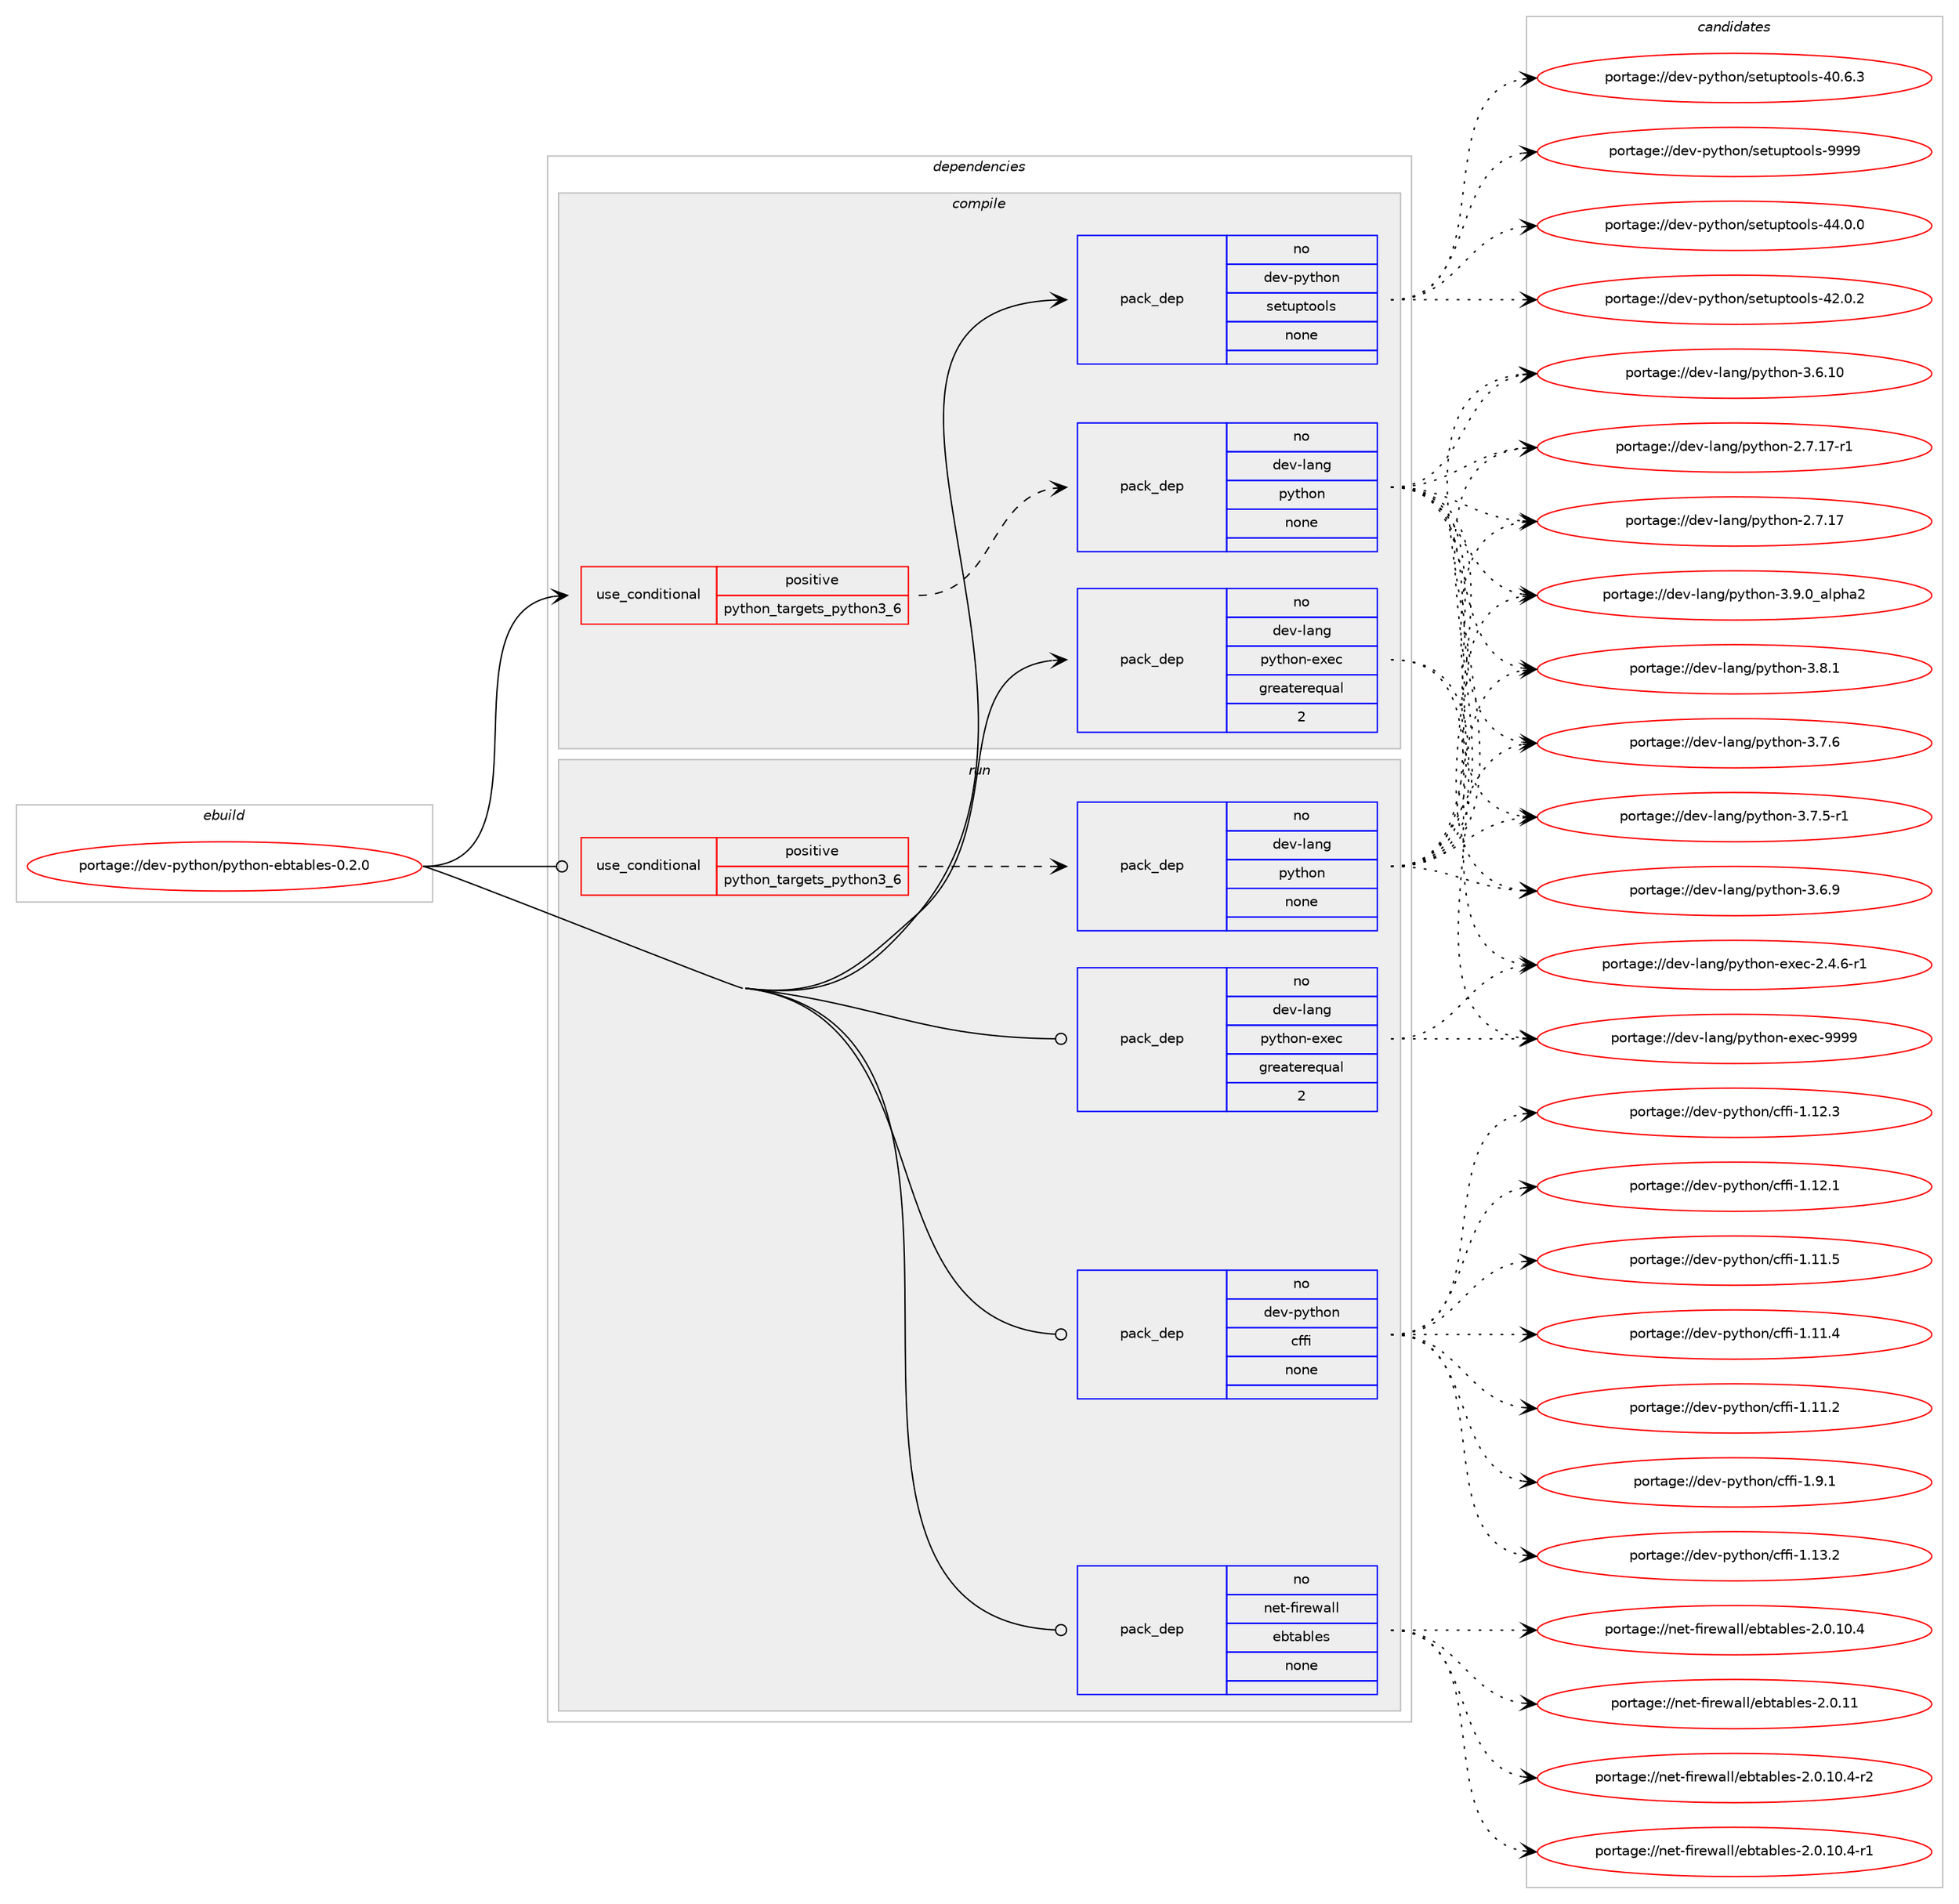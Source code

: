 digraph prolog {

# *************
# Graph options
# *************

newrank=true;
concentrate=true;
compound=true;
graph [rankdir=LR,fontname=Helvetica,fontsize=10,ranksep=1.5];#, ranksep=2.5, nodesep=0.2];
edge  [arrowhead=vee];
node  [fontname=Helvetica,fontsize=10];

# **********
# The ebuild
# **********

subgraph cluster_leftcol {
color=gray;
label=<<i>ebuild</i>>;
id [label="portage://dev-python/python-ebtables-0.2.0", color=red, width=4, href="../dev-python/python-ebtables-0.2.0.svg"];
}

# ****************
# The dependencies
# ****************

subgraph cluster_midcol {
color=gray;
label=<<i>dependencies</i>>;
subgraph cluster_compile {
fillcolor="#eeeeee";
style=filled;
label=<<i>compile</i>>;
subgraph cond107861 {
dependency432692 [label=<<TABLE BORDER="0" CELLBORDER="1" CELLSPACING="0" CELLPADDING="4"><TR><TD ROWSPAN="3" CELLPADDING="10">use_conditional</TD></TR><TR><TD>positive</TD></TR><TR><TD>python_targets_python3_6</TD></TR></TABLE>>, shape=none, color=red];
subgraph pack319916 {
dependency432693 [label=<<TABLE BORDER="0" CELLBORDER="1" CELLSPACING="0" CELLPADDING="4" WIDTH="220"><TR><TD ROWSPAN="6" CELLPADDING="30">pack_dep</TD></TR><TR><TD WIDTH="110">no</TD></TR><TR><TD>dev-lang</TD></TR><TR><TD>python</TD></TR><TR><TD>none</TD></TR><TR><TD></TD></TR></TABLE>>, shape=none, color=blue];
}
dependency432692:e -> dependency432693:w [weight=20,style="dashed",arrowhead="vee"];
}
id:e -> dependency432692:w [weight=20,style="solid",arrowhead="vee"];
subgraph pack319917 {
dependency432694 [label=<<TABLE BORDER="0" CELLBORDER="1" CELLSPACING="0" CELLPADDING="4" WIDTH="220"><TR><TD ROWSPAN="6" CELLPADDING="30">pack_dep</TD></TR><TR><TD WIDTH="110">no</TD></TR><TR><TD>dev-lang</TD></TR><TR><TD>python-exec</TD></TR><TR><TD>greaterequal</TD></TR><TR><TD>2</TD></TR></TABLE>>, shape=none, color=blue];
}
id:e -> dependency432694:w [weight=20,style="solid",arrowhead="vee"];
subgraph pack319918 {
dependency432695 [label=<<TABLE BORDER="0" CELLBORDER="1" CELLSPACING="0" CELLPADDING="4" WIDTH="220"><TR><TD ROWSPAN="6" CELLPADDING="30">pack_dep</TD></TR><TR><TD WIDTH="110">no</TD></TR><TR><TD>dev-python</TD></TR><TR><TD>setuptools</TD></TR><TR><TD>none</TD></TR><TR><TD></TD></TR></TABLE>>, shape=none, color=blue];
}
id:e -> dependency432695:w [weight=20,style="solid",arrowhead="vee"];
}
subgraph cluster_compileandrun {
fillcolor="#eeeeee";
style=filled;
label=<<i>compile and run</i>>;
}
subgraph cluster_run {
fillcolor="#eeeeee";
style=filled;
label=<<i>run</i>>;
subgraph cond107862 {
dependency432696 [label=<<TABLE BORDER="0" CELLBORDER="1" CELLSPACING="0" CELLPADDING="4"><TR><TD ROWSPAN="3" CELLPADDING="10">use_conditional</TD></TR><TR><TD>positive</TD></TR><TR><TD>python_targets_python3_6</TD></TR></TABLE>>, shape=none, color=red];
subgraph pack319919 {
dependency432697 [label=<<TABLE BORDER="0" CELLBORDER="1" CELLSPACING="0" CELLPADDING="4" WIDTH="220"><TR><TD ROWSPAN="6" CELLPADDING="30">pack_dep</TD></TR><TR><TD WIDTH="110">no</TD></TR><TR><TD>dev-lang</TD></TR><TR><TD>python</TD></TR><TR><TD>none</TD></TR><TR><TD></TD></TR></TABLE>>, shape=none, color=blue];
}
dependency432696:e -> dependency432697:w [weight=20,style="dashed",arrowhead="vee"];
}
id:e -> dependency432696:w [weight=20,style="solid",arrowhead="odot"];
subgraph pack319920 {
dependency432698 [label=<<TABLE BORDER="0" CELLBORDER="1" CELLSPACING="0" CELLPADDING="4" WIDTH="220"><TR><TD ROWSPAN="6" CELLPADDING="30">pack_dep</TD></TR><TR><TD WIDTH="110">no</TD></TR><TR><TD>dev-lang</TD></TR><TR><TD>python-exec</TD></TR><TR><TD>greaterequal</TD></TR><TR><TD>2</TD></TR></TABLE>>, shape=none, color=blue];
}
id:e -> dependency432698:w [weight=20,style="solid",arrowhead="odot"];
subgraph pack319921 {
dependency432699 [label=<<TABLE BORDER="0" CELLBORDER="1" CELLSPACING="0" CELLPADDING="4" WIDTH="220"><TR><TD ROWSPAN="6" CELLPADDING="30">pack_dep</TD></TR><TR><TD WIDTH="110">no</TD></TR><TR><TD>dev-python</TD></TR><TR><TD>cffi</TD></TR><TR><TD>none</TD></TR><TR><TD></TD></TR></TABLE>>, shape=none, color=blue];
}
id:e -> dependency432699:w [weight=20,style="solid",arrowhead="odot"];
subgraph pack319922 {
dependency432700 [label=<<TABLE BORDER="0" CELLBORDER="1" CELLSPACING="0" CELLPADDING="4" WIDTH="220"><TR><TD ROWSPAN="6" CELLPADDING="30">pack_dep</TD></TR><TR><TD WIDTH="110">no</TD></TR><TR><TD>net-firewall</TD></TR><TR><TD>ebtables</TD></TR><TR><TD>none</TD></TR><TR><TD></TD></TR></TABLE>>, shape=none, color=blue];
}
id:e -> dependency432700:w [weight=20,style="solid",arrowhead="odot"];
}
}

# **************
# The candidates
# **************

subgraph cluster_choices {
rank=same;
color=gray;
label=<<i>candidates</i>>;

subgraph choice319916 {
color=black;
nodesep=1;
choice10010111845108971101034711212111610411111045514657464895971081121049750 [label="portage://dev-lang/python-3.9.0_alpha2", color=red, width=4,href="../dev-lang/python-3.9.0_alpha2.svg"];
choice100101118451089711010347112121116104111110455146564649 [label="portage://dev-lang/python-3.8.1", color=red, width=4,href="../dev-lang/python-3.8.1.svg"];
choice100101118451089711010347112121116104111110455146554654 [label="portage://dev-lang/python-3.7.6", color=red, width=4,href="../dev-lang/python-3.7.6.svg"];
choice1001011184510897110103471121211161041111104551465546534511449 [label="portage://dev-lang/python-3.7.5-r1", color=red, width=4,href="../dev-lang/python-3.7.5-r1.svg"];
choice100101118451089711010347112121116104111110455146544657 [label="portage://dev-lang/python-3.6.9", color=red, width=4,href="../dev-lang/python-3.6.9.svg"];
choice10010111845108971101034711212111610411111045514654464948 [label="portage://dev-lang/python-3.6.10", color=red, width=4,href="../dev-lang/python-3.6.10.svg"];
choice100101118451089711010347112121116104111110455046554649554511449 [label="portage://dev-lang/python-2.7.17-r1", color=red, width=4,href="../dev-lang/python-2.7.17-r1.svg"];
choice10010111845108971101034711212111610411111045504655464955 [label="portage://dev-lang/python-2.7.17", color=red, width=4,href="../dev-lang/python-2.7.17.svg"];
dependency432693:e -> choice10010111845108971101034711212111610411111045514657464895971081121049750:w [style=dotted,weight="100"];
dependency432693:e -> choice100101118451089711010347112121116104111110455146564649:w [style=dotted,weight="100"];
dependency432693:e -> choice100101118451089711010347112121116104111110455146554654:w [style=dotted,weight="100"];
dependency432693:e -> choice1001011184510897110103471121211161041111104551465546534511449:w [style=dotted,weight="100"];
dependency432693:e -> choice100101118451089711010347112121116104111110455146544657:w [style=dotted,weight="100"];
dependency432693:e -> choice10010111845108971101034711212111610411111045514654464948:w [style=dotted,weight="100"];
dependency432693:e -> choice100101118451089711010347112121116104111110455046554649554511449:w [style=dotted,weight="100"];
dependency432693:e -> choice10010111845108971101034711212111610411111045504655464955:w [style=dotted,weight="100"];
}
subgraph choice319917 {
color=black;
nodesep=1;
choice10010111845108971101034711212111610411111045101120101994557575757 [label="portage://dev-lang/python-exec-9999", color=red, width=4,href="../dev-lang/python-exec-9999.svg"];
choice10010111845108971101034711212111610411111045101120101994550465246544511449 [label="portage://dev-lang/python-exec-2.4.6-r1", color=red, width=4,href="../dev-lang/python-exec-2.4.6-r1.svg"];
dependency432694:e -> choice10010111845108971101034711212111610411111045101120101994557575757:w [style=dotted,weight="100"];
dependency432694:e -> choice10010111845108971101034711212111610411111045101120101994550465246544511449:w [style=dotted,weight="100"];
}
subgraph choice319918 {
color=black;
nodesep=1;
choice10010111845112121116104111110471151011161171121161111111081154557575757 [label="portage://dev-python/setuptools-9999", color=red, width=4,href="../dev-python/setuptools-9999.svg"];
choice100101118451121211161041111104711510111611711211611111110811545525246484648 [label="portage://dev-python/setuptools-44.0.0", color=red, width=4,href="../dev-python/setuptools-44.0.0.svg"];
choice100101118451121211161041111104711510111611711211611111110811545525046484650 [label="portage://dev-python/setuptools-42.0.2", color=red, width=4,href="../dev-python/setuptools-42.0.2.svg"];
choice100101118451121211161041111104711510111611711211611111110811545524846544651 [label="portage://dev-python/setuptools-40.6.3", color=red, width=4,href="../dev-python/setuptools-40.6.3.svg"];
dependency432695:e -> choice10010111845112121116104111110471151011161171121161111111081154557575757:w [style=dotted,weight="100"];
dependency432695:e -> choice100101118451121211161041111104711510111611711211611111110811545525246484648:w [style=dotted,weight="100"];
dependency432695:e -> choice100101118451121211161041111104711510111611711211611111110811545525046484650:w [style=dotted,weight="100"];
dependency432695:e -> choice100101118451121211161041111104711510111611711211611111110811545524846544651:w [style=dotted,weight="100"];
}
subgraph choice319919 {
color=black;
nodesep=1;
choice10010111845108971101034711212111610411111045514657464895971081121049750 [label="portage://dev-lang/python-3.9.0_alpha2", color=red, width=4,href="../dev-lang/python-3.9.0_alpha2.svg"];
choice100101118451089711010347112121116104111110455146564649 [label="portage://dev-lang/python-3.8.1", color=red, width=4,href="../dev-lang/python-3.8.1.svg"];
choice100101118451089711010347112121116104111110455146554654 [label="portage://dev-lang/python-3.7.6", color=red, width=4,href="../dev-lang/python-3.7.6.svg"];
choice1001011184510897110103471121211161041111104551465546534511449 [label="portage://dev-lang/python-3.7.5-r1", color=red, width=4,href="../dev-lang/python-3.7.5-r1.svg"];
choice100101118451089711010347112121116104111110455146544657 [label="portage://dev-lang/python-3.6.9", color=red, width=4,href="../dev-lang/python-3.6.9.svg"];
choice10010111845108971101034711212111610411111045514654464948 [label="portage://dev-lang/python-3.6.10", color=red, width=4,href="../dev-lang/python-3.6.10.svg"];
choice100101118451089711010347112121116104111110455046554649554511449 [label="portage://dev-lang/python-2.7.17-r1", color=red, width=4,href="../dev-lang/python-2.7.17-r1.svg"];
choice10010111845108971101034711212111610411111045504655464955 [label="portage://dev-lang/python-2.7.17", color=red, width=4,href="../dev-lang/python-2.7.17.svg"];
dependency432697:e -> choice10010111845108971101034711212111610411111045514657464895971081121049750:w [style=dotted,weight="100"];
dependency432697:e -> choice100101118451089711010347112121116104111110455146564649:w [style=dotted,weight="100"];
dependency432697:e -> choice100101118451089711010347112121116104111110455146554654:w [style=dotted,weight="100"];
dependency432697:e -> choice1001011184510897110103471121211161041111104551465546534511449:w [style=dotted,weight="100"];
dependency432697:e -> choice100101118451089711010347112121116104111110455146544657:w [style=dotted,weight="100"];
dependency432697:e -> choice10010111845108971101034711212111610411111045514654464948:w [style=dotted,weight="100"];
dependency432697:e -> choice100101118451089711010347112121116104111110455046554649554511449:w [style=dotted,weight="100"];
dependency432697:e -> choice10010111845108971101034711212111610411111045504655464955:w [style=dotted,weight="100"];
}
subgraph choice319920 {
color=black;
nodesep=1;
choice10010111845108971101034711212111610411111045101120101994557575757 [label="portage://dev-lang/python-exec-9999", color=red, width=4,href="../dev-lang/python-exec-9999.svg"];
choice10010111845108971101034711212111610411111045101120101994550465246544511449 [label="portage://dev-lang/python-exec-2.4.6-r1", color=red, width=4,href="../dev-lang/python-exec-2.4.6-r1.svg"];
dependency432698:e -> choice10010111845108971101034711212111610411111045101120101994557575757:w [style=dotted,weight="100"];
dependency432698:e -> choice10010111845108971101034711212111610411111045101120101994550465246544511449:w [style=dotted,weight="100"];
}
subgraph choice319921 {
color=black;
nodesep=1;
choice100101118451121211161041111104799102102105454946574649 [label="portage://dev-python/cffi-1.9.1", color=red, width=4,href="../dev-python/cffi-1.9.1.svg"];
choice10010111845112121116104111110479910210210545494649514650 [label="portage://dev-python/cffi-1.13.2", color=red, width=4,href="../dev-python/cffi-1.13.2.svg"];
choice10010111845112121116104111110479910210210545494649504651 [label="portage://dev-python/cffi-1.12.3", color=red, width=4,href="../dev-python/cffi-1.12.3.svg"];
choice10010111845112121116104111110479910210210545494649504649 [label="portage://dev-python/cffi-1.12.1", color=red, width=4,href="../dev-python/cffi-1.12.1.svg"];
choice10010111845112121116104111110479910210210545494649494653 [label="portage://dev-python/cffi-1.11.5", color=red, width=4,href="../dev-python/cffi-1.11.5.svg"];
choice10010111845112121116104111110479910210210545494649494652 [label="portage://dev-python/cffi-1.11.4", color=red, width=4,href="../dev-python/cffi-1.11.4.svg"];
choice10010111845112121116104111110479910210210545494649494650 [label="portage://dev-python/cffi-1.11.2", color=red, width=4,href="../dev-python/cffi-1.11.2.svg"];
dependency432699:e -> choice100101118451121211161041111104799102102105454946574649:w [style=dotted,weight="100"];
dependency432699:e -> choice10010111845112121116104111110479910210210545494649514650:w [style=dotted,weight="100"];
dependency432699:e -> choice10010111845112121116104111110479910210210545494649504651:w [style=dotted,weight="100"];
dependency432699:e -> choice10010111845112121116104111110479910210210545494649504649:w [style=dotted,weight="100"];
dependency432699:e -> choice10010111845112121116104111110479910210210545494649494653:w [style=dotted,weight="100"];
dependency432699:e -> choice10010111845112121116104111110479910210210545494649494652:w [style=dotted,weight="100"];
dependency432699:e -> choice10010111845112121116104111110479910210210545494649494650:w [style=dotted,weight="100"];
}
subgraph choice319922 {
color=black;
nodesep=1;
choice11010111645102105114101119971081084710198116979810810111545504648464949 [label="portage://net-firewall/ebtables-2.0.11", color=red, width=4,href="../net-firewall/ebtables-2.0.11.svg"];
choice1101011164510210511410111997108108471019811697981081011154550464846494846524511450 [label="portage://net-firewall/ebtables-2.0.10.4-r2", color=red, width=4,href="../net-firewall/ebtables-2.0.10.4-r2.svg"];
choice1101011164510210511410111997108108471019811697981081011154550464846494846524511449 [label="portage://net-firewall/ebtables-2.0.10.4-r1", color=red, width=4,href="../net-firewall/ebtables-2.0.10.4-r1.svg"];
choice110101116451021051141011199710810847101981169798108101115455046484649484652 [label="portage://net-firewall/ebtables-2.0.10.4", color=red, width=4,href="../net-firewall/ebtables-2.0.10.4.svg"];
dependency432700:e -> choice11010111645102105114101119971081084710198116979810810111545504648464949:w [style=dotted,weight="100"];
dependency432700:e -> choice1101011164510210511410111997108108471019811697981081011154550464846494846524511450:w [style=dotted,weight="100"];
dependency432700:e -> choice1101011164510210511410111997108108471019811697981081011154550464846494846524511449:w [style=dotted,weight="100"];
dependency432700:e -> choice110101116451021051141011199710810847101981169798108101115455046484649484652:w [style=dotted,weight="100"];
}
}

}
